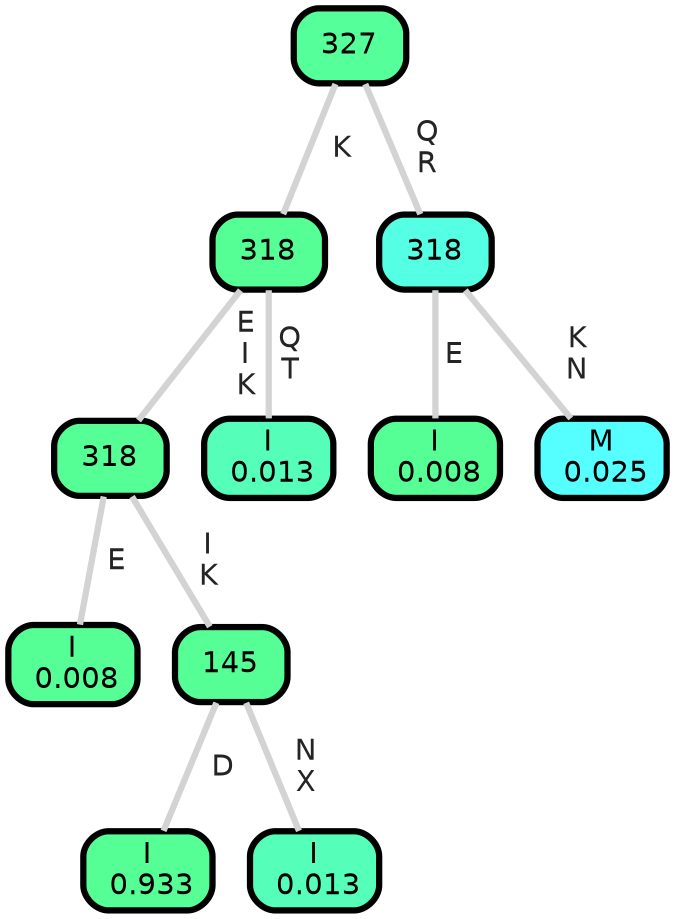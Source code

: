 graph Tree {
node [shape=box, style="filled, rounded",color="black",penwidth="3",fontcolor="black",                 fontname=helvetica] ;
graph [ranksep="0 equally", splines=straight,                 bgcolor=transparent, dpi=200] ;
edge [fontname=helvetica, fontweight=bold,fontcolor=grey14,color=lightgray] ;
0 [label="I
 0.008", fillcolor="#55ff96"] ;
1 [label="318", fillcolor="#55ff96"] ;
2 [label="I
 0.933", fillcolor="#55ff96"] ;
3 [label="145", fillcolor="#55ff96"] ;
4 [label="I
 0.013", fillcolor="#55ffb9"] ;
5 [label="318", fillcolor="#55ff96"] ;
6 [label="I
 0.013", fillcolor="#55ffb9"] ;
7 [label="327", fillcolor="#55ff99"] ;
8 [label="I
 0.008", fillcolor="#55ff96"] ;
9 [label="318", fillcolor="#55ffe4"] ;
10 [label="M
 0.025", fillcolor="#55ffff"] ;
1 -- 0 [label=" E",penwidth=3] ;
1 -- 3 [label=" I\n K",penwidth=3] ;
3 -- 2 [label=" D",penwidth=3] ;
3 -- 4 [label=" N\n X",penwidth=3] ;
5 -- 1 [label=" E\n I\n K",penwidth=3] ;
5 -- 6 [label=" Q\n T",penwidth=3] ;
7 -- 5 [label=" K",penwidth=3] ;
7 -- 9 [label=" Q\n R",penwidth=3] ;
9 -- 8 [label=" E",penwidth=3] ;
9 -- 10 [label=" K\n N",penwidth=3] ;
{rank = same;}}
